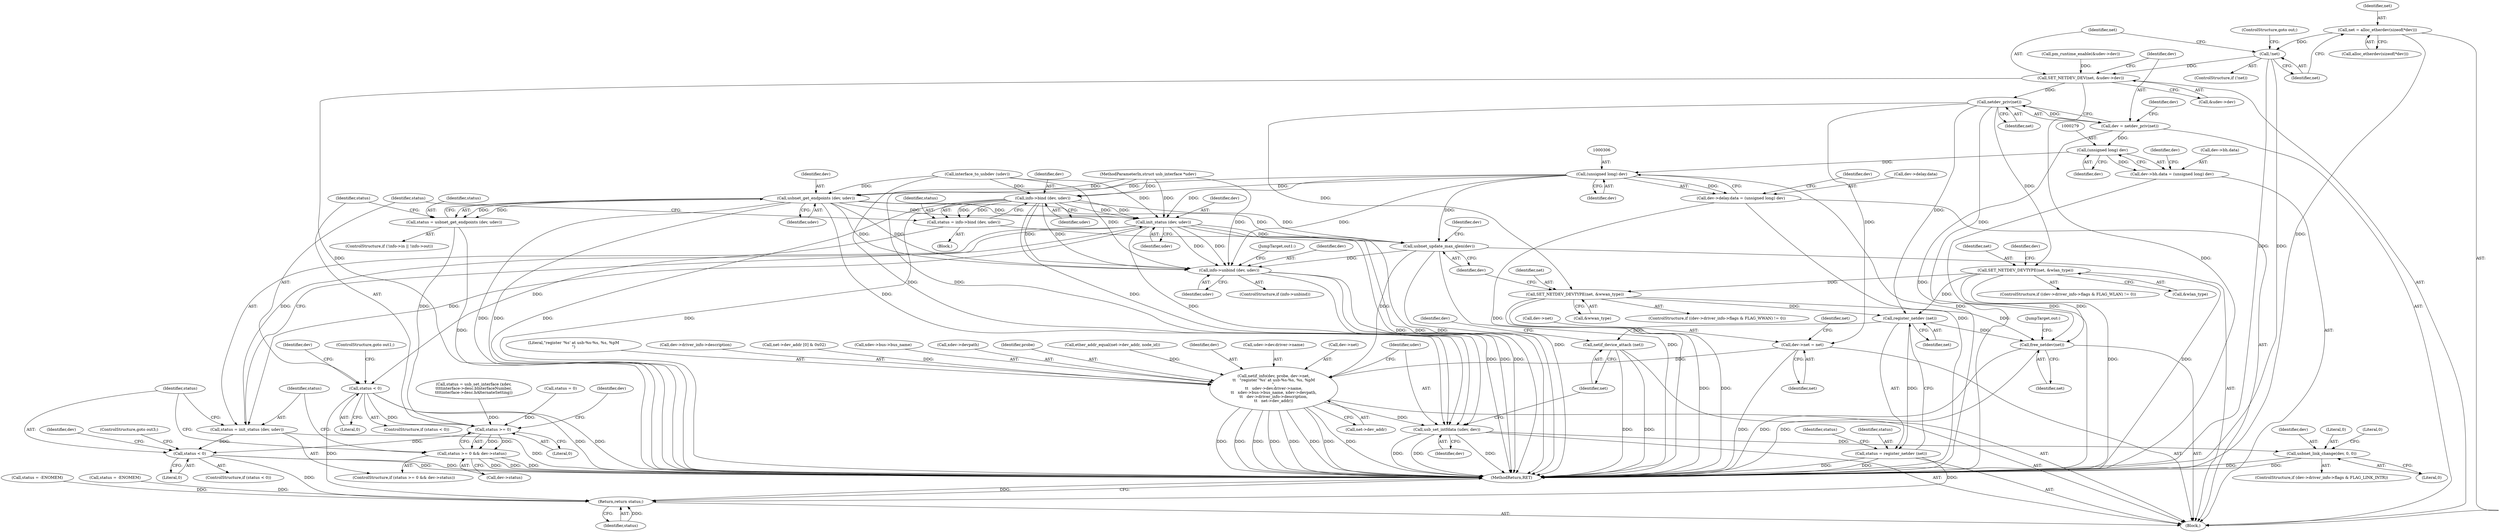 digraph "0_linux_1666984c8625b3db19a9abc298931d35ab7bc64b@pointer" {
"1000189" [label="(Call,net = alloc_etherdev(sizeof(*dev)))"];
"1000196" [label="(Call,!net)"];
"1000199" [label="(Call,SET_NETDEV_DEV(net, &udev->dev))"];
"1000207" [label="(Call,netdev_priv(net))"];
"1000205" [label="(Call,dev = netdev_priv(net))"];
"1000278" [label="(Call,(unsigned long) dev)"];
"1000272" [label="(Call,dev->bh.data = (unsigned long) dev)"];
"1000305" [label="(Call,(unsigned long) dev)"];
"1000299" [label="(Call,dev->delay.data = (unsigned long) dev)"];
"1000380" [label="(Call,info->bind (dev, udev))"];
"1000378" [label="(Call,status = info->bind (dev, udev))"];
"1000384" [label="(Call,status < 0)"];
"1000554" [label="(Call,status >= 0)"];
"1000553" [label="(Call,status >= 0 && dev->status)"];
"1000566" [label="(Call,status < 0)"];
"1000760" [label="(Return,return status;)"];
"1000562" [label="(Call,init_status (dev, udev))"];
"1000560" [label="(Call,status = init_status (dev, udev))"];
"1000633" [label="(Call,usbnet_update_max_qlen(dev))"];
"1000679" [label="(Call,netif_info(dev, probe, dev->net,\n\t\t   \"register '%s' at usb-%s-%s, %s, %pM\n\",\n\t\t   udev->dev.driver->name,\n\t\t   xdev->bus->bus_name, xdev->devpath,\n\t\t   dev->driver_info->description,\n\t\t   net->dev_addr))"];
"1000709" [label="(Call,usb_set_intfdata (udev, dev))"];
"1000722" [label="(Call,usbnet_link_change(dev, 0, 0))"];
"1000743" [label="(Call,info->unbind (dev, udev))"];
"1000504" [label="(Call,usbnet_get_endpoints (dev, udev))"];
"1000502" [label="(Call,status = usbnet_get_endpoints (dev, udev))"];
"1000328" [label="(Call,dev->net = net)"];
"1000615" [label="(Call,SET_NETDEV_DEVTYPE(net, &wlan_type))"];
"1000629" [label="(Call,SET_NETDEV_DEVTYPE(net, &wwan_type))"];
"1000674" [label="(Call,register_netdev (net))"];
"1000672" [label="(Call,status = register_netdev (net))"];
"1000712" [label="(Call,netif_device_attach (net))"];
"1000757" [label="(Call,free_netdev(net))"];
"1000561" [label="(Identifier,status)"];
"1000761" [label="(Identifier,status)"];
"1000711" [label="(Identifier,dev)"];
"1000189" [label="(Call,net = alloc_etherdev(sizeof(*dev)))"];
"1000723" [label="(Identifier,dev)"];
"1000382" [label="(Identifier,udev)"];
"1000667" [label="(Call,status = -ENOMEM)"];
"1000681" [label="(Identifier,probe)"];
"1000199" [label="(Call,SET_NETDEV_DEV(net, &udev->dev))"];
"1000672" [label="(Call,status = register_netdev (net))"];
"1000197" [label="(Identifier,net)"];
"1000595" [label="(Call,ether_addr_equal(net->dev_addr, node_id))"];
"1000506" [label="(Identifier,udev)"];
"1000680" [label="(Identifier,dev)"];
"1000686" [label="(Call,udev->dev.driver->name)"];
"1000207" [label="(Call,netdev_priv(net))"];
"1000191" [label="(Call,alloc_etherdev(sizeof(*dev)))"];
"1000555" [label="(Identifier,status)"];
"1000573" [label="(Identifier,dev)"];
"1000739" [label="(ControlStructure,if (info->unbind))"];
"1000568" [label="(Literal,0)"];
"1000383" [label="(ControlStructure,if (status < 0))"];
"1000675" [label="(Identifier,net)"];
"1000377" [label="(Block,)"];
"1000505" [label="(Identifier,dev)"];
"1000492" [label="(ControlStructure,if (!info->in || !info->out))"];
"1000713" [label="(Identifier,net)"];
"1000712" [label="(Call,netif_device_attach (net))"];
"1000615" [label="(Call,SET_NETDEV_DEVTYPE(net, &wlan_type))"];
"1000307" [label="(Identifier,dev)"];
"1000206" [label="(Identifier,dev)"];
"1000605" [label="(ControlStructure,if ((dev->driver_info->flags & FLAG_WLAN) != 0))"];
"1000504" [label="(Call,usbnet_get_endpoints (dev, udev))"];
"1000502" [label="(Call,status = usbnet_get_endpoints (dev, udev))"];
"1000757" [label="(Call,free_netdev(net))"];
"1000634" [label="(Identifier,dev)"];
"1000630" [label="(Identifier,net)"];
"1000565" [label="(ControlStructure,if (status < 0))"];
"1000569" [label="(ControlStructure,goto out3;)"];
"1000205" [label="(Call,dev = netdev_priv(net))"];
"1000311" [label="(Identifier,dev)"];
"1000178" [label="(Call,interface_to_usbdev (udev))"];
"1000677" [label="(Identifier,status)"];
"1000760" [label="(Return,return status;)"];
"1000746" [label="(JumpTarget,out1:)"];
"1000744" [label="(Identifier,dev)"];
"1000200" [label="(Identifier,net)"];
"1000633" [label="(Call,usbnet_update_max_qlen(dev))"];
"1000617" [label="(Call,&wlan_type)"];
"1000280" [label="(Identifier,dev)"];
"1000201" [label="(Call,&udev->dev)"];
"1000674" [label="(Call,register_netdev (net))"];
"1000682" [label="(Call,dev->net)"];
"1000329" [label="(Call,dev->net)"];
"1000386" [label="(Literal,0)"];
"1000710" [label="(Identifier,udev)"];
"1000385" [label="(Identifier,status)"];
"1000685" [label="(Literal,\"register '%s' at usb-%s-%s, %s, %pM\n\")"];
"1000332" [label="(Identifier,net)"];
"1000299" [label="(Call,dev->delay.data = (unsigned long) dev)"];
"1000722" [label="(Call,usbnet_link_change(dev, 0, 0))"];
"1000616" [label="(Identifier,net)"];
"1000631" [label="(Call,&wwan_type)"];
"1000743" [label="(Call,info->unbind (dev, udev))"];
"1000380" [label="(Call,info->bind (dev, udev))"];
"1000564" [label="(Identifier,udev)"];
"1000113" [label="(Block,)"];
"1000141" [label="(Call,pm_runtime_enable(&udev->dev))"];
"1000629" [label="(Call,SET_NETDEV_DEVTYPE(net, &wwan_type))"];
"1000328" [label="(Call,dev->net = net)"];
"1000300" [label="(Call,dev->delay.data)"];
"1000379" [label="(Identifier,status)"];
"1000387" [label="(ControlStructure,goto out1;)"];
"1000190" [label="(Identifier,net)"];
"1000701" [label="(Call,dev->driver_info->description)"];
"1000208" [label="(Identifier,net)"];
"1000724" [label="(Literal,0)"];
"1000211" [label="(Identifier,dev)"];
"1000272" [label="(Call,dev->bh.data = (unsigned long) dev)"];
"1000335" [label="(Identifier,net)"];
"1000198" [label="(ControlStructure,goto out;)"];
"1000725" [label="(Literal,0)"];
"1000195" [label="(ControlStructure,if (!net))"];
"1000718" [label="(Identifier,dev)"];
"1000673" [label="(Identifier,status)"];
"1000185" [label="(Call,status = -ENOMEM)"];
"1000706" [label="(Call,net->dev_addr)"];
"1000624" [label="(Identifier,dev)"];
"1000709" [label="(Call,usb_set_intfdata (udev, dev))"];
"1000549" [label="(Call,status = 0)"];
"1000762" [label="(MethodReturn,RET)"];
"1000619" [label="(ControlStructure,if ((dev->driver_info->flags & FLAG_WWAN) != 0))"];
"1000305" [label="(Call,(unsigned long) dev)"];
"1000503" [label="(Identifier,status)"];
"1000556" [label="(Literal,0)"];
"1000111" [label="(MethodParameterIn,struct usb_interface *udev)"];
"1000558" [label="(Identifier,dev)"];
"1000563" [label="(Identifier,dev)"];
"1000638" [label="(Identifier,dev)"];
"1000394" [label="(Identifier,dev)"];
"1000727" [label="(Literal,0)"];
"1000410" [label="(Call,net->dev_addr [0] & 0x02)"];
"1000278" [label="(Call,(unsigned long) dev)"];
"1000557" [label="(Call,dev->status)"];
"1000554" [label="(Call,status >= 0)"];
"1000196" [label="(Call,!net)"];
"1000560" [label="(Call,status = init_status (dev, udev))"];
"1000714" [label="(ControlStructure,if (dev->driver_info->flags & FLAG_LINK_INTR))"];
"1000693" [label="(Call,xdev->bus->bus_name)"];
"1000284" [label="(Identifier,dev)"];
"1000534" [label="(Call,status = usb_set_interface (xdev,\n\t\t\t\tinterface->desc.bInterfaceNumber,\n\t\t\t\tinterface->desc.bAlternateSetting))"];
"1000759" [label="(JumpTarget,out:)"];
"1000553" [label="(Call,status >= 0 && dev->status)"];
"1000552" [label="(ControlStructure,if (status >= 0 && dev->status))"];
"1000679" [label="(Call,netif_info(dev, probe, dev->net,\n\t\t   \"register '%s' at usb-%s-%s, %s, %pM\n\",\n\t\t   udev->dev.driver->name,\n\t\t   xdev->bus->bus_name, xdev->devpath,\n\t\t   dev->driver_info->description,\n\t\t   net->dev_addr))"];
"1000562" [label="(Call,init_status (dev, udev))"];
"1000566" [label="(Call,status < 0)"];
"1000698" [label="(Call,xdev->devpath)"];
"1000273" [label="(Call,dev->bh.data)"];
"1000378" [label="(Call,status = info->bind (dev, udev))"];
"1000745" [label="(Identifier,udev)"];
"1000381" [label="(Identifier,dev)"];
"1000384" [label="(Call,status < 0)"];
"1000567" [label="(Identifier,status)"];
"1000758" [label="(Identifier,net)"];
"1000189" -> "1000113"  [label="AST: "];
"1000189" -> "1000191"  [label="CFG: "];
"1000190" -> "1000189"  [label="AST: "];
"1000191" -> "1000189"  [label="AST: "];
"1000197" -> "1000189"  [label="CFG: "];
"1000189" -> "1000762"  [label="DDG: "];
"1000189" -> "1000196"  [label="DDG: "];
"1000196" -> "1000195"  [label="AST: "];
"1000196" -> "1000197"  [label="CFG: "];
"1000197" -> "1000196"  [label="AST: "];
"1000198" -> "1000196"  [label="CFG: "];
"1000200" -> "1000196"  [label="CFG: "];
"1000196" -> "1000762"  [label="DDG: "];
"1000196" -> "1000762"  [label="DDG: "];
"1000196" -> "1000199"  [label="DDG: "];
"1000199" -> "1000113"  [label="AST: "];
"1000199" -> "1000201"  [label="CFG: "];
"1000200" -> "1000199"  [label="AST: "];
"1000201" -> "1000199"  [label="AST: "];
"1000206" -> "1000199"  [label="CFG: "];
"1000199" -> "1000762"  [label="DDG: "];
"1000199" -> "1000762"  [label="DDG: "];
"1000141" -> "1000199"  [label="DDG: "];
"1000199" -> "1000207"  [label="DDG: "];
"1000207" -> "1000205"  [label="AST: "];
"1000207" -> "1000208"  [label="CFG: "];
"1000208" -> "1000207"  [label="AST: "];
"1000205" -> "1000207"  [label="CFG: "];
"1000207" -> "1000205"  [label="DDG: "];
"1000207" -> "1000328"  [label="DDG: "];
"1000207" -> "1000615"  [label="DDG: "];
"1000207" -> "1000629"  [label="DDG: "];
"1000207" -> "1000674"  [label="DDG: "];
"1000207" -> "1000757"  [label="DDG: "];
"1000205" -> "1000113"  [label="AST: "];
"1000206" -> "1000205"  [label="AST: "];
"1000211" -> "1000205"  [label="CFG: "];
"1000205" -> "1000762"  [label="DDG: "];
"1000205" -> "1000278"  [label="DDG: "];
"1000278" -> "1000272"  [label="AST: "];
"1000278" -> "1000280"  [label="CFG: "];
"1000279" -> "1000278"  [label="AST: "];
"1000280" -> "1000278"  [label="AST: "];
"1000272" -> "1000278"  [label="CFG: "];
"1000278" -> "1000272"  [label="DDG: "];
"1000278" -> "1000305"  [label="DDG: "];
"1000272" -> "1000113"  [label="AST: "];
"1000273" -> "1000272"  [label="AST: "];
"1000284" -> "1000272"  [label="CFG: "];
"1000272" -> "1000762"  [label="DDG: "];
"1000305" -> "1000299"  [label="AST: "];
"1000305" -> "1000307"  [label="CFG: "];
"1000306" -> "1000305"  [label="AST: "];
"1000307" -> "1000305"  [label="AST: "];
"1000299" -> "1000305"  [label="CFG: "];
"1000305" -> "1000762"  [label="DDG: "];
"1000305" -> "1000299"  [label="DDG: "];
"1000305" -> "1000380"  [label="DDG: "];
"1000305" -> "1000504"  [label="DDG: "];
"1000305" -> "1000562"  [label="DDG: "];
"1000305" -> "1000633"  [label="DDG: "];
"1000305" -> "1000743"  [label="DDG: "];
"1000299" -> "1000113"  [label="AST: "];
"1000300" -> "1000299"  [label="AST: "];
"1000311" -> "1000299"  [label="CFG: "];
"1000299" -> "1000762"  [label="DDG: "];
"1000299" -> "1000762"  [label="DDG: "];
"1000380" -> "1000378"  [label="AST: "];
"1000380" -> "1000382"  [label="CFG: "];
"1000381" -> "1000380"  [label="AST: "];
"1000382" -> "1000380"  [label="AST: "];
"1000378" -> "1000380"  [label="CFG: "];
"1000380" -> "1000762"  [label="DDG: "];
"1000380" -> "1000762"  [label="DDG: "];
"1000380" -> "1000378"  [label="DDG: "];
"1000380" -> "1000378"  [label="DDG: "];
"1000111" -> "1000380"  [label="DDG: "];
"1000178" -> "1000380"  [label="DDG: "];
"1000380" -> "1000562"  [label="DDG: "];
"1000380" -> "1000562"  [label="DDG: "];
"1000380" -> "1000633"  [label="DDG: "];
"1000380" -> "1000709"  [label="DDG: "];
"1000380" -> "1000743"  [label="DDG: "];
"1000380" -> "1000743"  [label="DDG: "];
"1000378" -> "1000377"  [label="AST: "];
"1000379" -> "1000378"  [label="AST: "];
"1000385" -> "1000378"  [label="CFG: "];
"1000378" -> "1000762"  [label="DDG: "];
"1000378" -> "1000384"  [label="DDG: "];
"1000384" -> "1000383"  [label="AST: "];
"1000384" -> "1000386"  [label="CFG: "];
"1000385" -> "1000384"  [label="AST: "];
"1000386" -> "1000384"  [label="AST: "];
"1000387" -> "1000384"  [label="CFG: "];
"1000394" -> "1000384"  [label="CFG: "];
"1000384" -> "1000762"  [label="DDG: "];
"1000384" -> "1000762"  [label="DDG: "];
"1000384" -> "1000554"  [label="DDG: "];
"1000384" -> "1000760"  [label="DDG: "];
"1000554" -> "1000553"  [label="AST: "];
"1000554" -> "1000556"  [label="CFG: "];
"1000555" -> "1000554"  [label="AST: "];
"1000556" -> "1000554"  [label="AST: "];
"1000558" -> "1000554"  [label="CFG: "];
"1000553" -> "1000554"  [label="CFG: "];
"1000554" -> "1000553"  [label="DDG: "];
"1000554" -> "1000553"  [label="DDG: "];
"1000549" -> "1000554"  [label="DDG: "];
"1000502" -> "1000554"  [label="DDG: "];
"1000534" -> "1000554"  [label="DDG: "];
"1000554" -> "1000566"  [label="DDG: "];
"1000553" -> "1000552"  [label="AST: "];
"1000553" -> "1000557"  [label="CFG: "];
"1000557" -> "1000553"  [label="AST: "];
"1000561" -> "1000553"  [label="CFG: "];
"1000567" -> "1000553"  [label="CFG: "];
"1000553" -> "1000762"  [label="DDG: "];
"1000553" -> "1000762"  [label="DDG: "];
"1000553" -> "1000762"  [label="DDG: "];
"1000566" -> "1000565"  [label="AST: "];
"1000566" -> "1000568"  [label="CFG: "];
"1000567" -> "1000566"  [label="AST: "];
"1000568" -> "1000566"  [label="AST: "];
"1000569" -> "1000566"  [label="CFG: "];
"1000573" -> "1000566"  [label="CFG: "];
"1000566" -> "1000762"  [label="DDG: "];
"1000566" -> "1000762"  [label="DDG: "];
"1000560" -> "1000566"  [label="DDG: "];
"1000566" -> "1000760"  [label="DDG: "];
"1000760" -> "1000113"  [label="AST: "];
"1000760" -> "1000761"  [label="CFG: "];
"1000761" -> "1000760"  [label="AST: "];
"1000762" -> "1000760"  [label="CFG: "];
"1000760" -> "1000762"  [label="DDG: "];
"1000761" -> "1000760"  [label="DDG: "];
"1000185" -> "1000760"  [label="DDG: "];
"1000667" -> "1000760"  [label="DDG: "];
"1000672" -> "1000760"  [label="DDG: "];
"1000562" -> "1000560"  [label="AST: "];
"1000562" -> "1000564"  [label="CFG: "];
"1000563" -> "1000562"  [label="AST: "];
"1000564" -> "1000562"  [label="AST: "];
"1000560" -> "1000562"  [label="CFG: "];
"1000562" -> "1000762"  [label="DDG: "];
"1000562" -> "1000762"  [label="DDG: "];
"1000562" -> "1000560"  [label="DDG: "];
"1000562" -> "1000560"  [label="DDG: "];
"1000504" -> "1000562"  [label="DDG: "];
"1000504" -> "1000562"  [label="DDG: "];
"1000111" -> "1000562"  [label="DDG: "];
"1000178" -> "1000562"  [label="DDG: "];
"1000562" -> "1000633"  [label="DDG: "];
"1000562" -> "1000709"  [label="DDG: "];
"1000562" -> "1000743"  [label="DDG: "];
"1000562" -> "1000743"  [label="DDG: "];
"1000560" -> "1000552"  [label="AST: "];
"1000561" -> "1000560"  [label="AST: "];
"1000567" -> "1000560"  [label="CFG: "];
"1000560" -> "1000762"  [label="DDG: "];
"1000633" -> "1000113"  [label="AST: "];
"1000633" -> "1000634"  [label="CFG: "];
"1000634" -> "1000633"  [label="AST: "];
"1000638" -> "1000633"  [label="CFG: "];
"1000633" -> "1000762"  [label="DDG: "];
"1000633" -> "1000762"  [label="DDG: "];
"1000504" -> "1000633"  [label="DDG: "];
"1000633" -> "1000679"  [label="DDG: "];
"1000633" -> "1000743"  [label="DDG: "];
"1000679" -> "1000113"  [label="AST: "];
"1000679" -> "1000706"  [label="CFG: "];
"1000680" -> "1000679"  [label="AST: "];
"1000681" -> "1000679"  [label="AST: "];
"1000682" -> "1000679"  [label="AST: "];
"1000685" -> "1000679"  [label="AST: "];
"1000686" -> "1000679"  [label="AST: "];
"1000693" -> "1000679"  [label="AST: "];
"1000698" -> "1000679"  [label="AST: "];
"1000701" -> "1000679"  [label="AST: "];
"1000706" -> "1000679"  [label="AST: "];
"1000710" -> "1000679"  [label="CFG: "];
"1000679" -> "1000762"  [label="DDG: "];
"1000679" -> "1000762"  [label="DDG: "];
"1000679" -> "1000762"  [label="DDG: "];
"1000679" -> "1000762"  [label="DDG: "];
"1000679" -> "1000762"  [label="DDG: "];
"1000679" -> "1000762"  [label="DDG: "];
"1000679" -> "1000762"  [label="DDG: "];
"1000679" -> "1000762"  [label="DDG: "];
"1000328" -> "1000679"  [label="DDG: "];
"1000410" -> "1000679"  [label="DDG: "];
"1000595" -> "1000679"  [label="DDG: "];
"1000679" -> "1000709"  [label="DDG: "];
"1000709" -> "1000113"  [label="AST: "];
"1000709" -> "1000711"  [label="CFG: "];
"1000710" -> "1000709"  [label="AST: "];
"1000711" -> "1000709"  [label="AST: "];
"1000713" -> "1000709"  [label="CFG: "];
"1000709" -> "1000762"  [label="DDG: "];
"1000709" -> "1000762"  [label="DDG: "];
"1000709" -> "1000762"  [label="DDG: "];
"1000504" -> "1000709"  [label="DDG: "];
"1000111" -> "1000709"  [label="DDG: "];
"1000178" -> "1000709"  [label="DDG: "];
"1000709" -> "1000722"  [label="DDG: "];
"1000722" -> "1000714"  [label="AST: "];
"1000722" -> "1000725"  [label="CFG: "];
"1000723" -> "1000722"  [label="AST: "];
"1000724" -> "1000722"  [label="AST: "];
"1000725" -> "1000722"  [label="AST: "];
"1000727" -> "1000722"  [label="CFG: "];
"1000722" -> "1000762"  [label="DDG: "];
"1000722" -> "1000762"  [label="DDG: "];
"1000743" -> "1000739"  [label="AST: "];
"1000743" -> "1000745"  [label="CFG: "];
"1000744" -> "1000743"  [label="AST: "];
"1000745" -> "1000743"  [label="AST: "];
"1000746" -> "1000743"  [label="CFG: "];
"1000743" -> "1000762"  [label="DDG: "];
"1000743" -> "1000762"  [label="DDG: "];
"1000743" -> "1000762"  [label="DDG: "];
"1000504" -> "1000743"  [label="DDG: "];
"1000504" -> "1000743"  [label="DDG: "];
"1000111" -> "1000743"  [label="DDG: "];
"1000178" -> "1000743"  [label="DDG: "];
"1000504" -> "1000502"  [label="AST: "];
"1000504" -> "1000506"  [label="CFG: "];
"1000505" -> "1000504"  [label="AST: "];
"1000506" -> "1000504"  [label="AST: "];
"1000502" -> "1000504"  [label="CFG: "];
"1000504" -> "1000762"  [label="DDG: "];
"1000504" -> "1000762"  [label="DDG: "];
"1000504" -> "1000502"  [label="DDG: "];
"1000504" -> "1000502"  [label="DDG: "];
"1000111" -> "1000504"  [label="DDG: "];
"1000178" -> "1000504"  [label="DDG: "];
"1000502" -> "1000492"  [label="AST: "];
"1000503" -> "1000502"  [label="AST: "];
"1000555" -> "1000502"  [label="CFG: "];
"1000502" -> "1000762"  [label="DDG: "];
"1000328" -> "1000113"  [label="AST: "];
"1000328" -> "1000332"  [label="CFG: "];
"1000329" -> "1000328"  [label="AST: "];
"1000332" -> "1000328"  [label="AST: "];
"1000335" -> "1000328"  [label="CFG: "];
"1000328" -> "1000762"  [label="DDG: "];
"1000615" -> "1000605"  [label="AST: "];
"1000615" -> "1000617"  [label="CFG: "];
"1000616" -> "1000615"  [label="AST: "];
"1000617" -> "1000615"  [label="AST: "];
"1000624" -> "1000615"  [label="CFG: "];
"1000615" -> "1000762"  [label="DDG: "];
"1000615" -> "1000762"  [label="DDG: "];
"1000615" -> "1000629"  [label="DDG: "];
"1000615" -> "1000674"  [label="DDG: "];
"1000615" -> "1000757"  [label="DDG: "];
"1000629" -> "1000619"  [label="AST: "];
"1000629" -> "1000631"  [label="CFG: "];
"1000630" -> "1000629"  [label="AST: "];
"1000631" -> "1000629"  [label="AST: "];
"1000634" -> "1000629"  [label="CFG: "];
"1000629" -> "1000762"  [label="DDG: "];
"1000629" -> "1000762"  [label="DDG: "];
"1000629" -> "1000674"  [label="DDG: "];
"1000629" -> "1000757"  [label="DDG: "];
"1000674" -> "1000672"  [label="AST: "];
"1000674" -> "1000675"  [label="CFG: "];
"1000675" -> "1000674"  [label="AST: "];
"1000672" -> "1000674"  [label="CFG: "];
"1000674" -> "1000672"  [label="DDG: "];
"1000674" -> "1000712"  [label="DDG: "];
"1000674" -> "1000757"  [label="DDG: "];
"1000672" -> "1000113"  [label="AST: "];
"1000673" -> "1000672"  [label="AST: "];
"1000677" -> "1000672"  [label="CFG: "];
"1000672" -> "1000762"  [label="DDG: "];
"1000672" -> "1000762"  [label="DDG: "];
"1000712" -> "1000113"  [label="AST: "];
"1000712" -> "1000713"  [label="CFG: "];
"1000713" -> "1000712"  [label="AST: "];
"1000718" -> "1000712"  [label="CFG: "];
"1000712" -> "1000762"  [label="DDG: "];
"1000712" -> "1000762"  [label="DDG: "];
"1000757" -> "1000113"  [label="AST: "];
"1000757" -> "1000758"  [label="CFG: "];
"1000758" -> "1000757"  [label="AST: "];
"1000759" -> "1000757"  [label="CFG: "];
"1000757" -> "1000762"  [label="DDG: "];
"1000757" -> "1000762"  [label="DDG: "];
}
